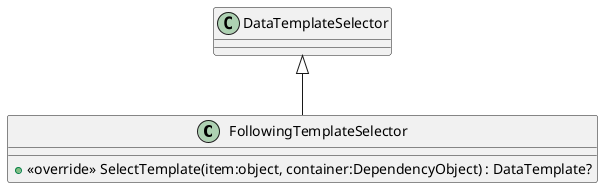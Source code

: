 @startuml
class FollowingTemplateSelector {
    + <<override>> SelectTemplate(item:object, container:DependencyObject) : DataTemplate?
}
DataTemplateSelector <|-- FollowingTemplateSelector
@enduml

